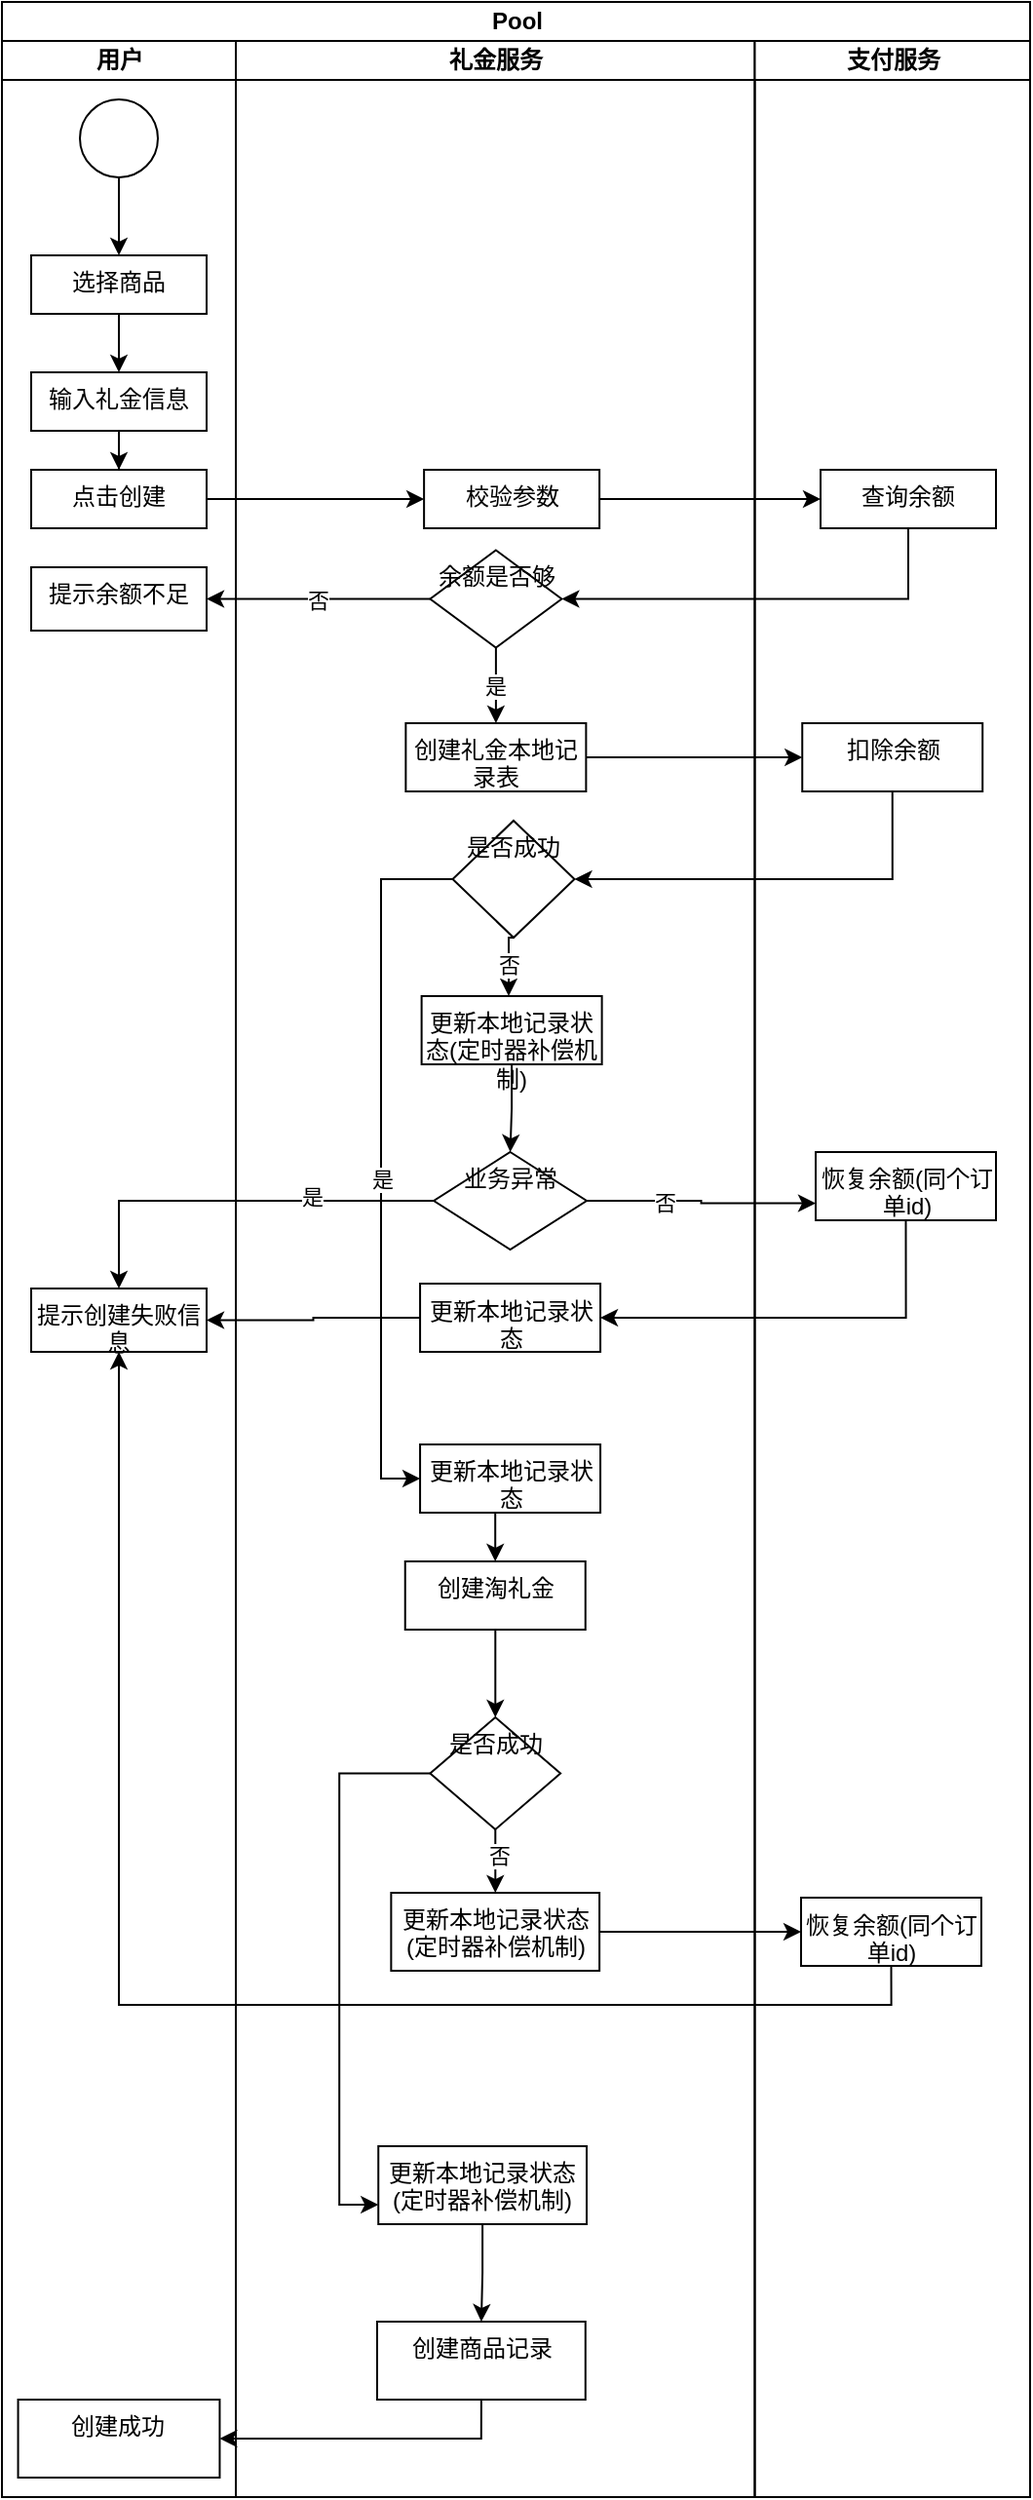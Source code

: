 <mxfile version="24.2.3" type="github">
  <diagram name="第 1 页" id="3FuqSsKHA-6LWx0kxVeV">
    <mxGraphModel dx="1026" dy="663" grid="1" gridSize="10" guides="1" tooltips="1" connect="1" arrows="1" fold="1" page="1" pageScale="1" pageWidth="827" pageHeight="1169" math="0" shadow="0">
      <root>
        <mxCell id="0" />
        <mxCell id="1" parent="0" />
        <mxCell id="a16-33ozwnPPd66yTyi8-30" value="Pool" style="swimlane;childLayout=stackLayout;resizeParent=1;resizeParentMax=0;startSize=20;html=1;" vertex="1" parent="1">
          <mxGeometry x="170" y="40" width="527.5" height="1280" as="geometry" />
        </mxCell>
        <mxCell id="a16-33ozwnPPd66yTyi8-31" value="用户" style="swimlane;startSize=20;html=1;" vertex="1" parent="a16-33ozwnPPd66yTyi8-30">
          <mxGeometry y="20" width="120" height="1260" as="geometry" />
        </mxCell>
        <mxCell id="a16-33ozwnPPd66yTyi8-36" value="" style="edgeStyle=orthogonalEdgeStyle;rounded=0;orthogonalLoop=1;jettySize=auto;html=1;" edge="1" parent="a16-33ozwnPPd66yTyi8-31" source="a16-33ozwnPPd66yTyi8-34" target="a16-33ozwnPPd66yTyi8-35">
          <mxGeometry relative="1" as="geometry" />
        </mxCell>
        <mxCell id="a16-33ozwnPPd66yTyi8-34" value="" style="verticalLabelPosition=bottom;verticalAlign=top;html=1;shape=mxgraph.flowchart.on-page_reference;" vertex="1" parent="a16-33ozwnPPd66yTyi8-31">
          <mxGeometry x="40" y="30" width="40" height="40" as="geometry" />
        </mxCell>
        <mxCell id="a16-33ozwnPPd66yTyi8-38" value="" style="edgeStyle=orthogonalEdgeStyle;rounded=0;orthogonalLoop=1;jettySize=auto;html=1;" edge="1" parent="a16-33ozwnPPd66yTyi8-31" source="a16-33ozwnPPd66yTyi8-35" target="a16-33ozwnPPd66yTyi8-37">
          <mxGeometry relative="1" as="geometry" />
        </mxCell>
        <mxCell id="a16-33ozwnPPd66yTyi8-35" value="选择商品" style="whiteSpace=wrap;html=1;verticalAlign=top;" vertex="1" parent="a16-33ozwnPPd66yTyi8-31">
          <mxGeometry x="15" y="110" width="90" height="30" as="geometry" />
        </mxCell>
        <mxCell id="a16-33ozwnPPd66yTyi8-40" value="" style="edgeStyle=orthogonalEdgeStyle;rounded=0;orthogonalLoop=1;jettySize=auto;html=1;" edge="1" parent="a16-33ozwnPPd66yTyi8-31" source="a16-33ozwnPPd66yTyi8-37" target="a16-33ozwnPPd66yTyi8-39">
          <mxGeometry relative="1" as="geometry" />
        </mxCell>
        <mxCell id="a16-33ozwnPPd66yTyi8-37" value="输入礼金信息" style="whiteSpace=wrap;html=1;verticalAlign=top;" vertex="1" parent="a16-33ozwnPPd66yTyi8-31">
          <mxGeometry x="15" y="170" width="90" height="30" as="geometry" />
        </mxCell>
        <mxCell id="a16-33ozwnPPd66yTyi8-39" value="点击创建" style="whiteSpace=wrap;html=1;verticalAlign=top;" vertex="1" parent="a16-33ozwnPPd66yTyi8-31">
          <mxGeometry x="15" y="220" width="90" height="30" as="geometry" />
        </mxCell>
        <mxCell id="a16-33ozwnPPd66yTyi8-50" value="提示余额不足" style="whiteSpace=wrap;html=1;verticalAlign=top;" vertex="1" parent="a16-33ozwnPPd66yTyi8-31">
          <mxGeometry x="15" y="270" width="90" height="32.5" as="geometry" />
        </mxCell>
        <mxCell id="a16-33ozwnPPd66yTyi8-104" value="提示创建失败信息" style="whiteSpace=wrap;html=1;verticalAlign=top;" vertex="1" parent="a16-33ozwnPPd66yTyi8-31">
          <mxGeometry x="15" y="640" width="90" height="32.5" as="geometry" />
        </mxCell>
        <mxCell id="a16-33ozwnPPd66yTyi8-122" value="创建成功" style="whiteSpace=wrap;html=1;verticalAlign=top;" vertex="1" parent="a16-33ozwnPPd66yTyi8-31">
          <mxGeometry x="8.28" y="1210" width="103.44" height="40" as="geometry" />
        </mxCell>
        <mxCell id="a16-33ozwnPPd66yTyi8-32" value="礼金服务" style="swimlane;startSize=20;html=1;" vertex="1" parent="a16-33ozwnPPd66yTyi8-30">
          <mxGeometry x="120" y="20" width="266.25" height="1260" as="geometry" />
        </mxCell>
        <mxCell id="a16-33ozwnPPd66yTyi8-41" value="校验参数" style="whiteSpace=wrap;html=1;verticalAlign=top;" vertex="1" parent="a16-33ozwnPPd66yTyi8-32">
          <mxGeometry x="96.56" y="220" width="90" height="30" as="geometry" />
        </mxCell>
        <mxCell id="a16-33ozwnPPd66yTyi8-54" value="是" style="edgeStyle=orthogonalEdgeStyle;rounded=0;orthogonalLoop=1;jettySize=auto;html=1;" edge="1" parent="a16-33ozwnPPd66yTyi8-32" source="a16-33ozwnPPd66yTyi8-47" target="a16-33ozwnPPd66yTyi8-53">
          <mxGeometry relative="1" as="geometry" />
        </mxCell>
        <mxCell id="a16-33ozwnPPd66yTyi8-47" value="余额是否够" style="rhombus;whiteSpace=wrap;html=1;verticalAlign=top;" vertex="1" parent="a16-33ozwnPPd66yTyi8-32">
          <mxGeometry x="99.69" y="261.25" width="67.5" height="50" as="geometry" />
        </mxCell>
        <mxCell id="a16-33ozwnPPd66yTyi8-53" value="创建礼金本地记录表" style="whiteSpace=wrap;html=1;verticalAlign=top;" vertex="1" parent="a16-33ozwnPPd66yTyi8-32">
          <mxGeometry x="87.19" y="350" width="92.5" height="35" as="geometry" />
        </mxCell>
        <mxCell id="a16-33ozwnPPd66yTyi8-129" value="否" style="edgeStyle=orthogonalEdgeStyle;rounded=0;orthogonalLoop=1;jettySize=auto;html=1;exitX=0.5;exitY=1;exitDx=0;exitDy=0;" edge="1" parent="a16-33ozwnPPd66yTyi8-32" source="a16-33ozwnPPd66yTyi8-59">
          <mxGeometry relative="1" as="geometry">
            <mxPoint x="140" y="490" as="targetPoint" />
          </mxGeometry>
        </mxCell>
        <mxCell id="a16-33ozwnPPd66yTyi8-143" style="edgeStyle=orthogonalEdgeStyle;rounded=0;orthogonalLoop=1;jettySize=auto;html=1;exitX=0;exitY=0.5;exitDx=0;exitDy=0;entryX=0;entryY=0.5;entryDx=0;entryDy=0;" edge="1" parent="a16-33ozwnPPd66yTyi8-32" source="a16-33ozwnPPd66yTyi8-59" target="a16-33ozwnPPd66yTyi8-142">
          <mxGeometry relative="1" as="geometry" />
        </mxCell>
        <mxCell id="a16-33ozwnPPd66yTyi8-144" value="是" style="edgeLabel;html=1;align=center;verticalAlign=middle;resizable=0;points=[];" vertex="1" connectable="0" parent="a16-33ozwnPPd66yTyi8-143">
          <mxGeometry x="0.042" relative="1" as="geometry">
            <mxPoint as="offset" />
          </mxGeometry>
        </mxCell>
        <mxCell id="a16-33ozwnPPd66yTyi8-59" value="是否成功" style="rhombus;whiteSpace=wrap;html=1;verticalAlign=top;" vertex="1" parent="a16-33ozwnPPd66yTyi8-32">
          <mxGeometry x="111.25" y="400" width="62.5" height="60" as="geometry" />
        </mxCell>
        <mxCell id="a16-33ozwnPPd66yTyi8-134" value="" style="edgeStyle=orthogonalEdgeStyle;rounded=0;orthogonalLoop=1;jettySize=auto;html=1;" edge="1" parent="a16-33ozwnPPd66yTyi8-32" source="a16-33ozwnPPd66yTyi8-97" target="a16-33ozwnPPd66yTyi8-133">
          <mxGeometry relative="1" as="geometry" />
        </mxCell>
        <mxCell id="a16-33ozwnPPd66yTyi8-97" value="更新本地记录状态(定时器补偿机制)" style="whiteSpace=wrap;html=1;verticalAlign=top;" vertex="1" parent="a16-33ozwnPPd66yTyi8-32">
          <mxGeometry x="95.31" y="490" width="92.5" height="35" as="geometry" />
        </mxCell>
        <mxCell id="a16-33ozwnPPd66yTyi8-105" value="更新本地记录状态" style="whiteSpace=wrap;html=1;verticalAlign=top;" vertex="1" parent="a16-33ozwnPPd66yTyi8-32">
          <mxGeometry x="94.53" y="637.5" width="92.5" height="35" as="geometry" />
        </mxCell>
        <mxCell id="a16-33ozwnPPd66yTyi8-109" value="" style="edgeStyle=orthogonalEdgeStyle;rounded=0;orthogonalLoop=1;jettySize=auto;html=1;" edge="1" parent="a16-33ozwnPPd66yTyi8-32" source="a16-33ozwnPPd66yTyi8-106" target="a16-33ozwnPPd66yTyi8-108">
          <mxGeometry relative="1" as="geometry" />
        </mxCell>
        <mxCell id="a16-33ozwnPPd66yTyi8-106" value="创建淘礼金" style="whiteSpace=wrap;html=1;verticalAlign=top;" vertex="1" parent="a16-33ozwnPPd66yTyi8-32">
          <mxGeometry x="86.87" y="780" width="92.5" height="35" as="geometry" />
        </mxCell>
        <mxCell id="a16-33ozwnPPd66yTyi8-111" value="" style="edgeStyle=orthogonalEdgeStyle;rounded=0;orthogonalLoop=1;jettySize=auto;html=1;" edge="1" parent="a16-33ozwnPPd66yTyi8-32" source="a16-33ozwnPPd66yTyi8-108" target="a16-33ozwnPPd66yTyi8-110">
          <mxGeometry relative="1" as="geometry" />
        </mxCell>
        <mxCell id="a16-33ozwnPPd66yTyi8-118" value="否" style="edgeLabel;html=1;align=center;verticalAlign=middle;resizable=0;points=[];" vertex="1" connectable="0" parent="a16-33ozwnPPd66yTyi8-111">
          <mxGeometry x="0.117" y="-2" relative="1" as="geometry">
            <mxPoint as="offset" />
          </mxGeometry>
        </mxCell>
        <mxCell id="a16-33ozwnPPd66yTyi8-120" style="edgeStyle=orthogonalEdgeStyle;rounded=0;orthogonalLoop=1;jettySize=auto;html=1;exitX=0;exitY=0.5;exitDx=0;exitDy=0;entryX=0;entryY=0.75;entryDx=0;entryDy=0;" edge="1" parent="a16-33ozwnPPd66yTyi8-32" source="a16-33ozwnPPd66yTyi8-108" target="a16-33ozwnPPd66yTyi8-119">
          <mxGeometry relative="1" as="geometry" />
        </mxCell>
        <mxCell id="a16-33ozwnPPd66yTyi8-108" value="是否成功" style="rhombus;whiteSpace=wrap;html=1;verticalAlign=top;" vertex="1" parent="a16-33ozwnPPd66yTyi8-32">
          <mxGeometry x="99.69" y="860" width="66.88" height="57.5" as="geometry" />
        </mxCell>
        <mxCell id="a16-33ozwnPPd66yTyi8-110" value="更新本地记录状态(定时器补偿机制)" style="whiteSpace=wrap;html=1;verticalAlign=top;" vertex="1" parent="a16-33ozwnPPd66yTyi8-32">
          <mxGeometry x="79.68" y="950" width="106.88" height="40" as="geometry" />
        </mxCell>
        <mxCell id="a16-33ozwnPPd66yTyi8-124" value="" style="edgeStyle=orthogonalEdgeStyle;rounded=0;orthogonalLoop=1;jettySize=auto;html=1;" edge="1" parent="a16-33ozwnPPd66yTyi8-32" source="a16-33ozwnPPd66yTyi8-119" target="a16-33ozwnPPd66yTyi8-123">
          <mxGeometry relative="1" as="geometry" />
        </mxCell>
        <mxCell id="a16-33ozwnPPd66yTyi8-119" value="更新本地记录状态(定时器补偿机制)" style="whiteSpace=wrap;html=1;verticalAlign=top;" vertex="1" parent="a16-33ozwnPPd66yTyi8-32">
          <mxGeometry x="73.12" y="1080" width="106.88" height="40" as="geometry" />
        </mxCell>
        <mxCell id="a16-33ozwnPPd66yTyi8-123" value="创建商品记录" style="whiteSpace=wrap;html=1;verticalAlign=top;" vertex="1" parent="a16-33ozwnPPd66yTyi8-32">
          <mxGeometry x="72.5" y="1170" width="106.88" height="40" as="geometry" />
        </mxCell>
        <mxCell id="a16-33ozwnPPd66yTyi8-133" value="业务异常" style="rhombus;whiteSpace=wrap;html=1;verticalAlign=top;" vertex="1" parent="a16-33ozwnPPd66yTyi8-32">
          <mxGeometry x="101.56" y="570" width="78.44" height="50" as="geometry" />
        </mxCell>
        <mxCell id="a16-33ozwnPPd66yTyi8-145" style="edgeStyle=orthogonalEdgeStyle;rounded=0;orthogonalLoop=1;jettySize=auto;html=1;exitX=0.5;exitY=1;exitDx=0;exitDy=0;entryX=0.5;entryY=0;entryDx=0;entryDy=0;" edge="1" parent="a16-33ozwnPPd66yTyi8-32" source="a16-33ozwnPPd66yTyi8-142" target="a16-33ozwnPPd66yTyi8-106">
          <mxGeometry relative="1" as="geometry" />
        </mxCell>
        <mxCell id="a16-33ozwnPPd66yTyi8-142" value="更新本地记录状态" style="whiteSpace=wrap;html=1;verticalAlign=top;" vertex="1" parent="a16-33ozwnPPd66yTyi8-32">
          <mxGeometry x="94.53" y="720" width="92.5" height="35" as="geometry" />
        </mxCell>
        <mxCell id="a16-33ozwnPPd66yTyi8-33" value="支付服务" style="swimlane;startSize=20;html=1;" vertex="1" parent="a16-33ozwnPPd66yTyi8-30">
          <mxGeometry x="386.25" y="20" width="141.25" height="1260" as="geometry" />
        </mxCell>
        <mxCell id="a16-33ozwnPPd66yTyi8-45" value="查询余额" style="whiteSpace=wrap;html=1;verticalAlign=top;" vertex="1" parent="a16-33ozwnPPd66yTyi8-33">
          <mxGeometry x="33.75" y="220" width="90" height="30" as="geometry" />
        </mxCell>
        <mxCell id="a16-33ozwnPPd66yTyi8-57" value="扣除余额" style="whiteSpace=wrap;html=1;verticalAlign=top;" vertex="1" parent="a16-33ozwnPPd66yTyi8-33">
          <mxGeometry x="24.37" y="350" width="92.5" height="35" as="geometry" />
        </mxCell>
        <mxCell id="a16-33ozwnPPd66yTyi8-101" value="恢复余额(同个订单id)" style="whiteSpace=wrap;html=1;verticalAlign=top;" vertex="1" parent="a16-33ozwnPPd66yTyi8-33">
          <mxGeometry x="31.25" y="570" width="92.5" height="35" as="geometry" />
        </mxCell>
        <mxCell id="a16-33ozwnPPd66yTyi8-114" value="恢复余额(同个订单id)" style="whiteSpace=wrap;html=1;verticalAlign=top;" vertex="1" parent="a16-33ozwnPPd66yTyi8-33">
          <mxGeometry x="23.75" y="952.5" width="92.5" height="35" as="geometry" />
        </mxCell>
        <mxCell id="a16-33ozwnPPd66yTyi8-42" value="" style="edgeStyle=orthogonalEdgeStyle;rounded=0;orthogonalLoop=1;jettySize=auto;html=1;" edge="1" parent="a16-33ozwnPPd66yTyi8-30" source="a16-33ozwnPPd66yTyi8-39" target="a16-33ozwnPPd66yTyi8-41">
          <mxGeometry relative="1" as="geometry" />
        </mxCell>
        <mxCell id="a16-33ozwnPPd66yTyi8-46" value="" style="edgeStyle=orthogonalEdgeStyle;rounded=0;orthogonalLoop=1;jettySize=auto;html=1;" edge="1" parent="a16-33ozwnPPd66yTyi8-30" source="a16-33ozwnPPd66yTyi8-41" target="a16-33ozwnPPd66yTyi8-45">
          <mxGeometry relative="1" as="geometry" />
        </mxCell>
        <mxCell id="a16-33ozwnPPd66yTyi8-49" style="edgeStyle=orthogonalEdgeStyle;rounded=0;orthogonalLoop=1;jettySize=auto;html=1;exitX=0.5;exitY=1;exitDx=0;exitDy=0;entryX=1;entryY=0.5;entryDx=0;entryDy=0;" edge="1" parent="a16-33ozwnPPd66yTyi8-30" source="a16-33ozwnPPd66yTyi8-45" target="a16-33ozwnPPd66yTyi8-47">
          <mxGeometry relative="1" as="geometry" />
        </mxCell>
        <mxCell id="a16-33ozwnPPd66yTyi8-51" value="" style="edgeStyle=orthogonalEdgeStyle;rounded=0;orthogonalLoop=1;jettySize=auto;html=1;" edge="1" parent="a16-33ozwnPPd66yTyi8-30" source="a16-33ozwnPPd66yTyi8-47" target="a16-33ozwnPPd66yTyi8-50">
          <mxGeometry relative="1" as="geometry" />
        </mxCell>
        <mxCell id="a16-33ozwnPPd66yTyi8-52" value="否" style="edgeLabel;html=1;align=center;verticalAlign=middle;resizable=0;points=[];" vertex="1" connectable="0" parent="a16-33ozwnPPd66yTyi8-51">
          <mxGeometry x="0.014" relative="1" as="geometry">
            <mxPoint as="offset" />
          </mxGeometry>
        </mxCell>
        <mxCell id="a16-33ozwnPPd66yTyi8-58" value="" style="edgeStyle=orthogonalEdgeStyle;rounded=0;orthogonalLoop=1;jettySize=auto;html=1;" edge="1" parent="a16-33ozwnPPd66yTyi8-30" source="a16-33ozwnPPd66yTyi8-53" target="a16-33ozwnPPd66yTyi8-57">
          <mxGeometry relative="1" as="geometry" />
        </mxCell>
        <mxCell id="a16-33ozwnPPd66yTyi8-61" style="edgeStyle=orthogonalEdgeStyle;rounded=0;orthogonalLoop=1;jettySize=auto;html=1;exitX=0.5;exitY=1;exitDx=0;exitDy=0;entryX=1;entryY=0.5;entryDx=0;entryDy=0;" edge="1" parent="a16-33ozwnPPd66yTyi8-30" source="a16-33ozwnPPd66yTyi8-57" target="a16-33ozwnPPd66yTyi8-59">
          <mxGeometry relative="1" as="geometry" />
        </mxCell>
        <mxCell id="a16-33ozwnPPd66yTyi8-115" style="edgeStyle=orthogonalEdgeStyle;rounded=0;orthogonalLoop=1;jettySize=auto;html=1;exitX=1;exitY=0.5;exitDx=0;exitDy=0;" edge="1" parent="a16-33ozwnPPd66yTyi8-30" source="a16-33ozwnPPd66yTyi8-110" target="a16-33ozwnPPd66yTyi8-114">
          <mxGeometry relative="1" as="geometry" />
        </mxCell>
        <mxCell id="a16-33ozwnPPd66yTyi8-125" style="edgeStyle=orthogonalEdgeStyle;rounded=0;orthogonalLoop=1;jettySize=auto;html=1;exitX=0.5;exitY=1;exitDx=0;exitDy=0;entryX=1;entryY=0.5;entryDx=0;entryDy=0;" edge="1" parent="a16-33ozwnPPd66yTyi8-30" source="a16-33ozwnPPd66yTyi8-123" target="a16-33ozwnPPd66yTyi8-122">
          <mxGeometry relative="1" as="geometry" />
        </mxCell>
        <mxCell id="a16-33ozwnPPd66yTyi8-137" style="edgeStyle=orthogonalEdgeStyle;rounded=0;orthogonalLoop=1;jettySize=auto;html=1;exitX=1;exitY=0.5;exitDx=0;exitDy=0;entryX=0;entryY=0.75;entryDx=0;entryDy=0;" edge="1" parent="a16-33ozwnPPd66yTyi8-30" source="a16-33ozwnPPd66yTyi8-133" target="a16-33ozwnPPd66yTyi8-101">
          <mxGeometry relative="1" as="geometry" />
        </mxCell>
        <mxCell id="a16-33ozwnPPd66yTyi8-146" value="否" style="edgeLabel;html=1;align=center;verticalAlign=middle;resizable=0;points=[];" vertex="1" connectable="0" parent="a16-33ozwnPPd66yTyi8-137">
          <mxGeometry x="-0.327" y="-1" relative="1" as="geometry">
            <mxPoint as="offset" />
          </mxGeometry>
        </mxCell>
        <mxCell id="a16-33ozwnPPd66yTyi8-139" style="edgeStyle=orthogonalEdgeStyle;rounded=0;orthogonalLoop=1;jettySize=auto;html=1;exitX=0;exitY=0.5;exitDx=0;exitDy=0;entryX=1;entryY=0.5;entryDx=0;entryDy=0;" edge="1" parent="a16-33ozwnPPd66yTyi8-30" source="a16-33ozwnPPd66yTyi8-105" target="a16-33ozwnPPd66yTyi8-104">
          <mxGeometry relative="1" as="geometry" />
        </mxCell>
        <mxCell id="a16-33ozwnPPd66yTyi8-117" style="edgeStyle=orthogonalEdgeStyle;rounded=0;orthogonalLoop=1;jettySize=auto;html=1;exitX=0.5;exitY=1;exitDx=0;exitDy=0;entryX=0.5;entryY=1;entryDx=0;entryDy=0;" edge="1" parent="a16-33ozwnPPd66yTyi8-30" source="a16-33ozwnPPd66yTyi8-114" target="a16-33ozwnPPd66yTyi8-104">
          <mxGeometry relative="1" as="geometry">
            <mxPoint x="60" y="740" as="targetPoint" />
          </mxGeometry>
        </mxCell>
        <mxCell id="a16-33ozwnPPd66yTyi8-141" style="edgeStyle=orthogonalEdgeStyle;rounded=0;orthogonalLoop=1;jettySize=auto;html=1;exitX=0.5;exitY=1;exitDx=0;exitDy=0;entryX=1;entryY=0.5;entryDx=0;entryDy=0;" edge="1" parent="a16-33ozwnPPd66yTyi8-30" source="a16-33ozwnPPd66yTyi8-101" target="a16-33ozwnPPd66yTyi8-105">
          <mxGeometry relative="1" as="geometry" />
        </mxCell>
        <mxCell id="a16-33ozwnPPd66yTyi8-148" style="edgeStyle=orthogonalEdgeStyle;rounded=0;orthogonalLoop=1;jettySize=auto;html=1;exitX=0;exitY=0.5;exitDx=0;exitDy=0;entryX=0.5;entryY=0;entryDx=0;entryDy=0;" edge="1" parent="a16-33ozwnPPd66yTyi8-30" source="a16-33ozwnPPd66yTyi8-133" target="a16-33ozwnPPd66yTyi8-104">
          <mxGeometry relative="1" as="geometry" />
        </mxCell>
        <mxCell id="a16-33ozwnPPd66yTyi8-149" value="是" style="edgeLabel;html=1;align=center;verticalAlign=middle;resizable=0;points=[];" vertex="1" connectable="0" parent="a16-33ozwnPPd66yTyi8-148">
          <mxGeometry x="-0.394" y="-2" relative="1" as="geometry">
            <mxPoint as="offset" />
          </mxGeometry>
        </mxCell>
      </root>
    </mxGraphModel>
  </diagram>
</mxfile>

